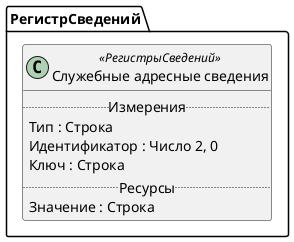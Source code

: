 ﻿@startuml СлужебныеАдресныеСведения
'!include templates.wsd
'..\include templates.wsd
class РегистрСведений.СлужебныеАдресныеСведения as "Служебные адресные сведения" <<РегистрыСведений>>
{
..Измерения..
Тип : Строка
Идентификатор : Число 2, 0
Ключ : Строка
..Ресурсы..
Значение : Строка
}
@enduml

